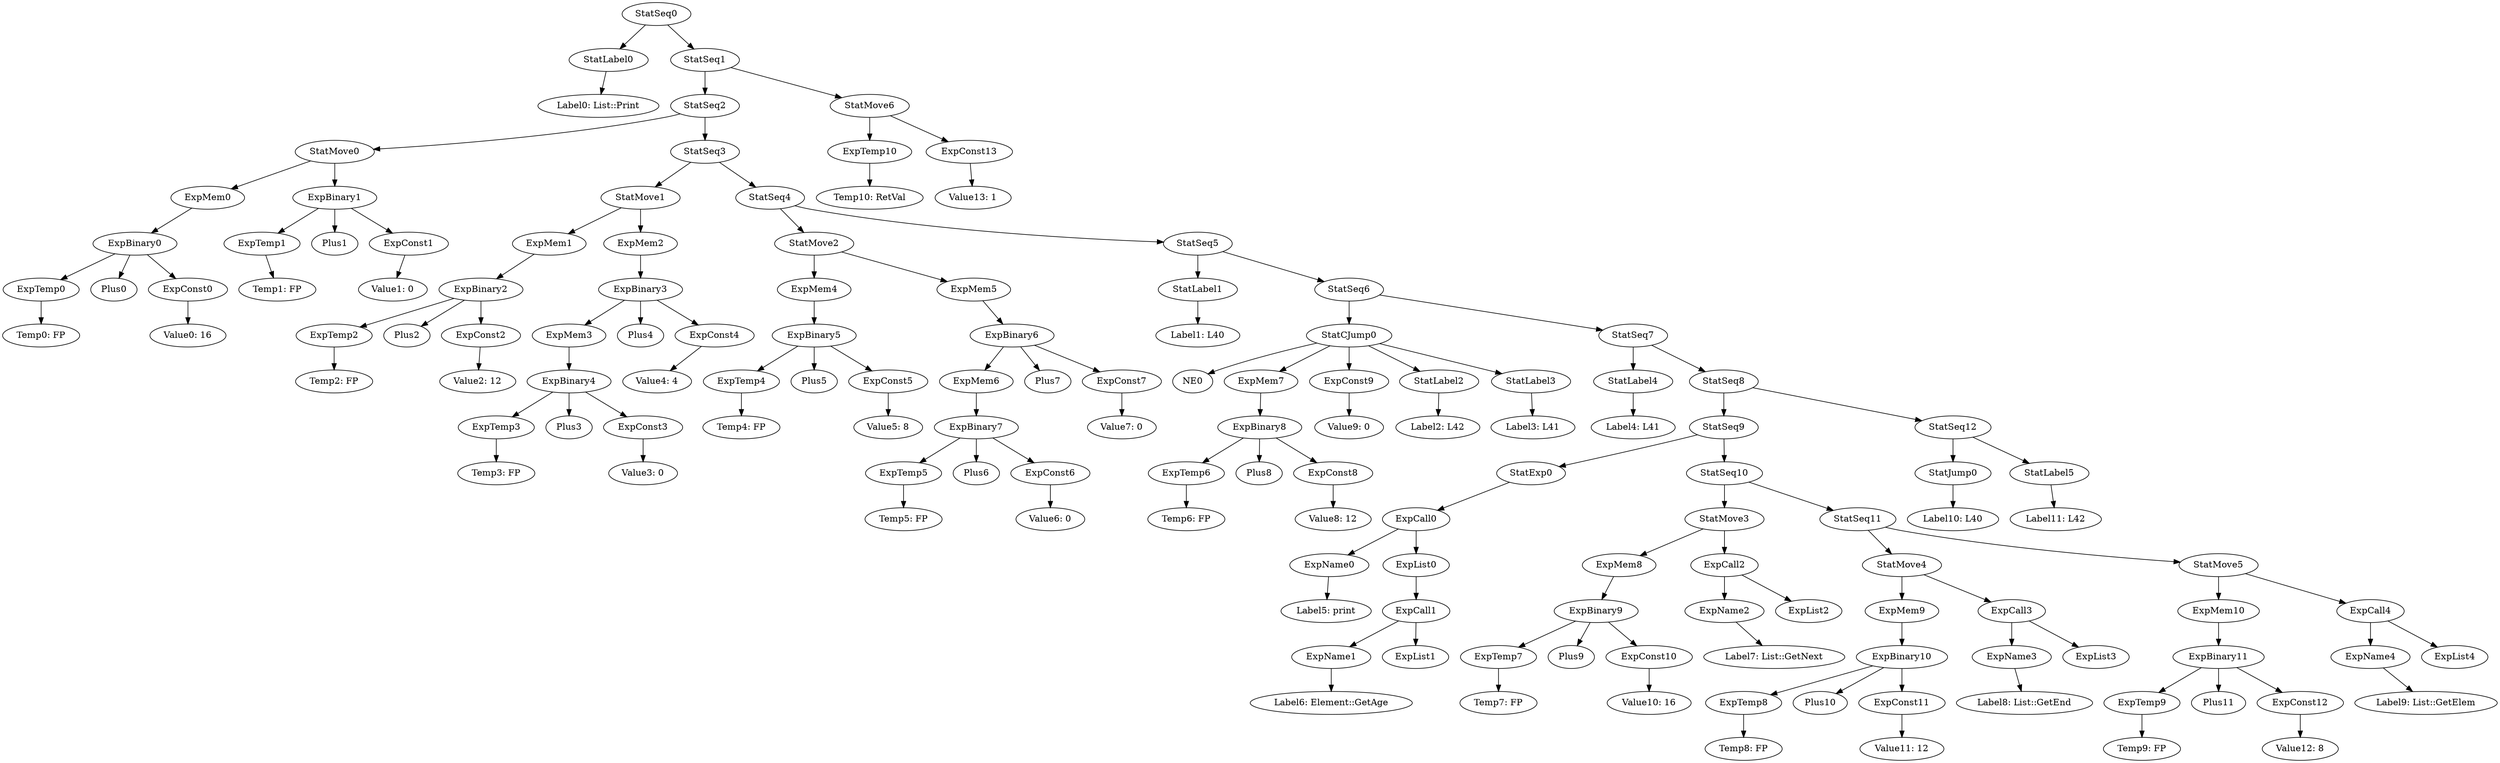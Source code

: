 digraph {
	ordering = out;
	ExpConst13 -> "Value13: 1";
	ExpTemp10 -> "Temp10: RetVal";
	StatSeq12 -> StatJump0;
	StatSeq12 -> StatLabel5;
	ExpMem10 -> ExpBinary11;
	ExpName3 -> "Label8: List::GetEnd";
	ExpConst11 -> "Value11: 12";
	ExpBinary10 -> ExpTemp8;
	ExpBinary10 -> Plus10;
	ExpBinary10 -> ExpConst11;
	ExpCall2 -> ExpName2;
	ExpCall2 -> ExpList2;
	StatMove3 -> ExpMem8;
	StatMove3 -> ExpCall2;
	StatSeq1 -> StatSeq2;
	StatSeq1 -> StatMove6;
	ExpMem8 -> ExpBinary9;
	StatMove4 -> ExpMem9;
	StatMove4 -> ExpCall3;
	ExpConst10 -> "Value10: 16";
	ExpTemp9 -> "Temp9: FP";
	ExpBinary9 -> ExpTemp7;
	ExpBinary9 -> Plus9;
	ExpBinary9 -> ExpConst10;
	StatJump0 -> "Label10: L40";
	ExpCall1 -> ExpName1;
	ExpCall1 -> ExpList1;
	StatSeq10 -> StatMove3;
	StatSeq10 -> StatSeq11;
	ExpName1 -> "Label6: Element::GetAge";
	StatSeq9 -> StatExp0;
	StatSeq9 -> StatSeq10;
	ExpCall0 -> ExpName0;
	ExpCall0 -> ExpList0;
	ExpName0 -> "Label5: print";
	ExpName2 -> "Label7: List::GetNext";
	StatSeq7 -> StatLabel4;
	StatSeq7 -> StatSeq8;
	StatSeq6 -> StatCJump0;
	StatSeq6 -> StatSeq7;
	ExpConst3 -> "Value3: 0";
	ExpConst7 -> "Value7: 0";
	ExpTemp2 -> "Temp2: FP";
	StatSeq2 -> StatMove0;
	StatSeq2 -> StatSeq3;
	ExpBinary0 -> ExpTemp0;
	ExpBinary0 -> Plus0;
	ExpBinary0 -> ExpConst0;
	ExpName4 -> "Label9: List::GetElem";
	ExpMem4 -> ExpBinary5;
	StatMove0 -> ExpMem0;
	StatMove0 -> ExpBinary1;
	ExpConst2 -> "Value2: 12";
	ExpBinary3 -> ExpMem3;
	ExpBinary3 -> Plus4;
	ExpBinary3 -> ExpConst4;
	StatMove5 -> ExpMem10;
	StatMove5 -> ExpCall4;
	ExpConst5 -> "Value5: 8";
	ExpTemp7 -> "Temp7: FP";
	ExpTemp0 -> "Temp0: FP";
	StatSeq8 -> StatSeq9;
	StatSeq8 -> StatSeq12;
	ExpTemp3 -> "Temp3: FP";
	StatExp0 -> ExpCall0;
	StatSeq0 -> StatLabel0;
	StatSeq0 -> StatSeq1;
	ExpTemp1 -> "Temp1: FP";
	StatLabel5 -> "Label11: L42";
	ExpTemp5 -> "Temp5: FP";
	ExpConst12 -> "Value12: 8";
	ExpTemp8 -> "Temp8: FP";
	ExpBinary7 -> ExpTemp5;
	ExpBinary7 -> Plus6;
	ExpBinary7 -> ExpConst6;
	ExpMem9 -> ExpBinary10;
	ExpConst6 -> "Value6: 0";
	ExpMem1 -> ExpBinary2;
	ExpBinary4 -> ExpTemp3;
	ExpBinary4 -> Plus3;
	ExpBinary4 -> ExpConst3;
	ExpConst0 -> "Value0: 16";
	ExpCall4 -> ExpName4;
	ExpCall4 -> ExpList4;
	StatLabel2 -> "Label2: L42";
	ExpMem3 -> ExpBinary4;
	ExpMem0 -> ExpBinary0;
	ExpBinary6 -> ExpMem6;
	ExpBinary6 -> Plus7;
	ExpBinary6 -> ExpConst7;
	ExpCall3 -> ExpName3;
	ExpCall3 -> ExpList3;
	ExpBinary1 -> ExpTemp1;
	ExpBinary1 -> Plus1;
	ExpBinary1 -> ExpConst1;
	StatMove1 -> ExpMem1;
	StatMove1 -> ExpMem2;
	ExpBinary2 -> ExpTemp2;
	ExpBinary2 -> Plus2;
	ExpBinary2 -> ExpConst2;
	StatLabel0 -> "Label0: List::Print";
	ExpMem5 -> ExpBinary6;
	StatLabel4 -> "Label4: L41";
	StatSeq5 -> StatLabel1;
	StatSeq5 -> StatSeq6;
	ExpList0 -> ExpCall1;
	StatCJump0 -> NE0;
	StatCJump0 -> ExpMem7;
	StatCJump0 -> ExpConst9;
	StatCJump0 -> StatLabel2;
	StatCJump0 -> StatLabel3;
	ExpConst1 -> "Value1: 0";
	ExpMem2 -> ExpBinary3;
	StatSeq4 -> StatMove2;
	StatSeq4 -> StatSeq5;
	StatLabel1 -> "Label1: L40";
	ExpMem7 -> ExpBinary8;
	StatSeq3 -> StatMove1;
	StatSeq3 -> StatSeq4;
	ExpTemp4 -> "Temp4: FP";
	StatMove2 -> ExpMem4;
	StatMove2 -> ExpMem5;
	ExpMem6 -> ExpBinary7;
	StatMove6 -> ExpTemp10;
	StatMove6 -> ExpConst13;
	ExpTemp6 -> "Temp6: FP";
	ExpBinary8 -> ExpTemp6;
	ExpBinary8 -> Plus8;
	ExpBinary8 -> ExpConst8;
	StatLabel3 -> "Label3: L41";
	ExpConst4 -> "Value4: 4";
	ExpConst8 -> "Value8: 12";
	ExpBinary11 -> ExpTemp9;
	ExpBinary11 -> Plus11;
	ExpBinary11 -> ExpConst12;
	StatSeq11 -> StatMove4;
	StatSeq11 -> StatMove5;
	ExpBinary5 -> ExpTemp4;
	ExpBinary5 -> Plus5;
	ExpBinary5 -> ExpConst5;
	ExpConst9 -> "Value9: 0";
}

